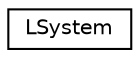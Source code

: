 digraph "Graphical Class Hierarchy"
{
  edge [fontname="Helvetica",fontsize="10",labelfontname="Helvetica",labelfontsize="10"];
  node [fontname="Helvetica",fontsize="10",shape=record];
  rankdir="LR";
  Node0 [label="LSystem",height=0.2,width=0.4,color="black", fillcolor="white", style="filled",URL="$classLSystem.html",tooltip="The LSystem class used to import, export, parse and generate languages. "];
}

